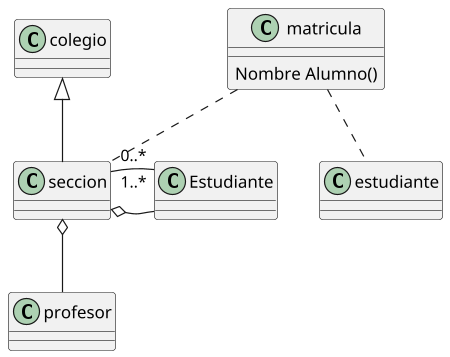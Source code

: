 @startuml
scale 450 width
class Estudiante{
}
class colegio{
}
class matricula{
Nombre Alumno()
}
class profesor{
}
class seccion {
}
     'herencia
colegio <|-- seccion
     'Agregacion
seccion o-- profesor
seccion o-- Estudiante
     'Asociacion entre estudiante y seccion
Estudiante "0..*" - "1..*"seccion
     'Matricula relaciona estudiante y seccion
matricula .. estudiante
matricula .. seccion


@enduml